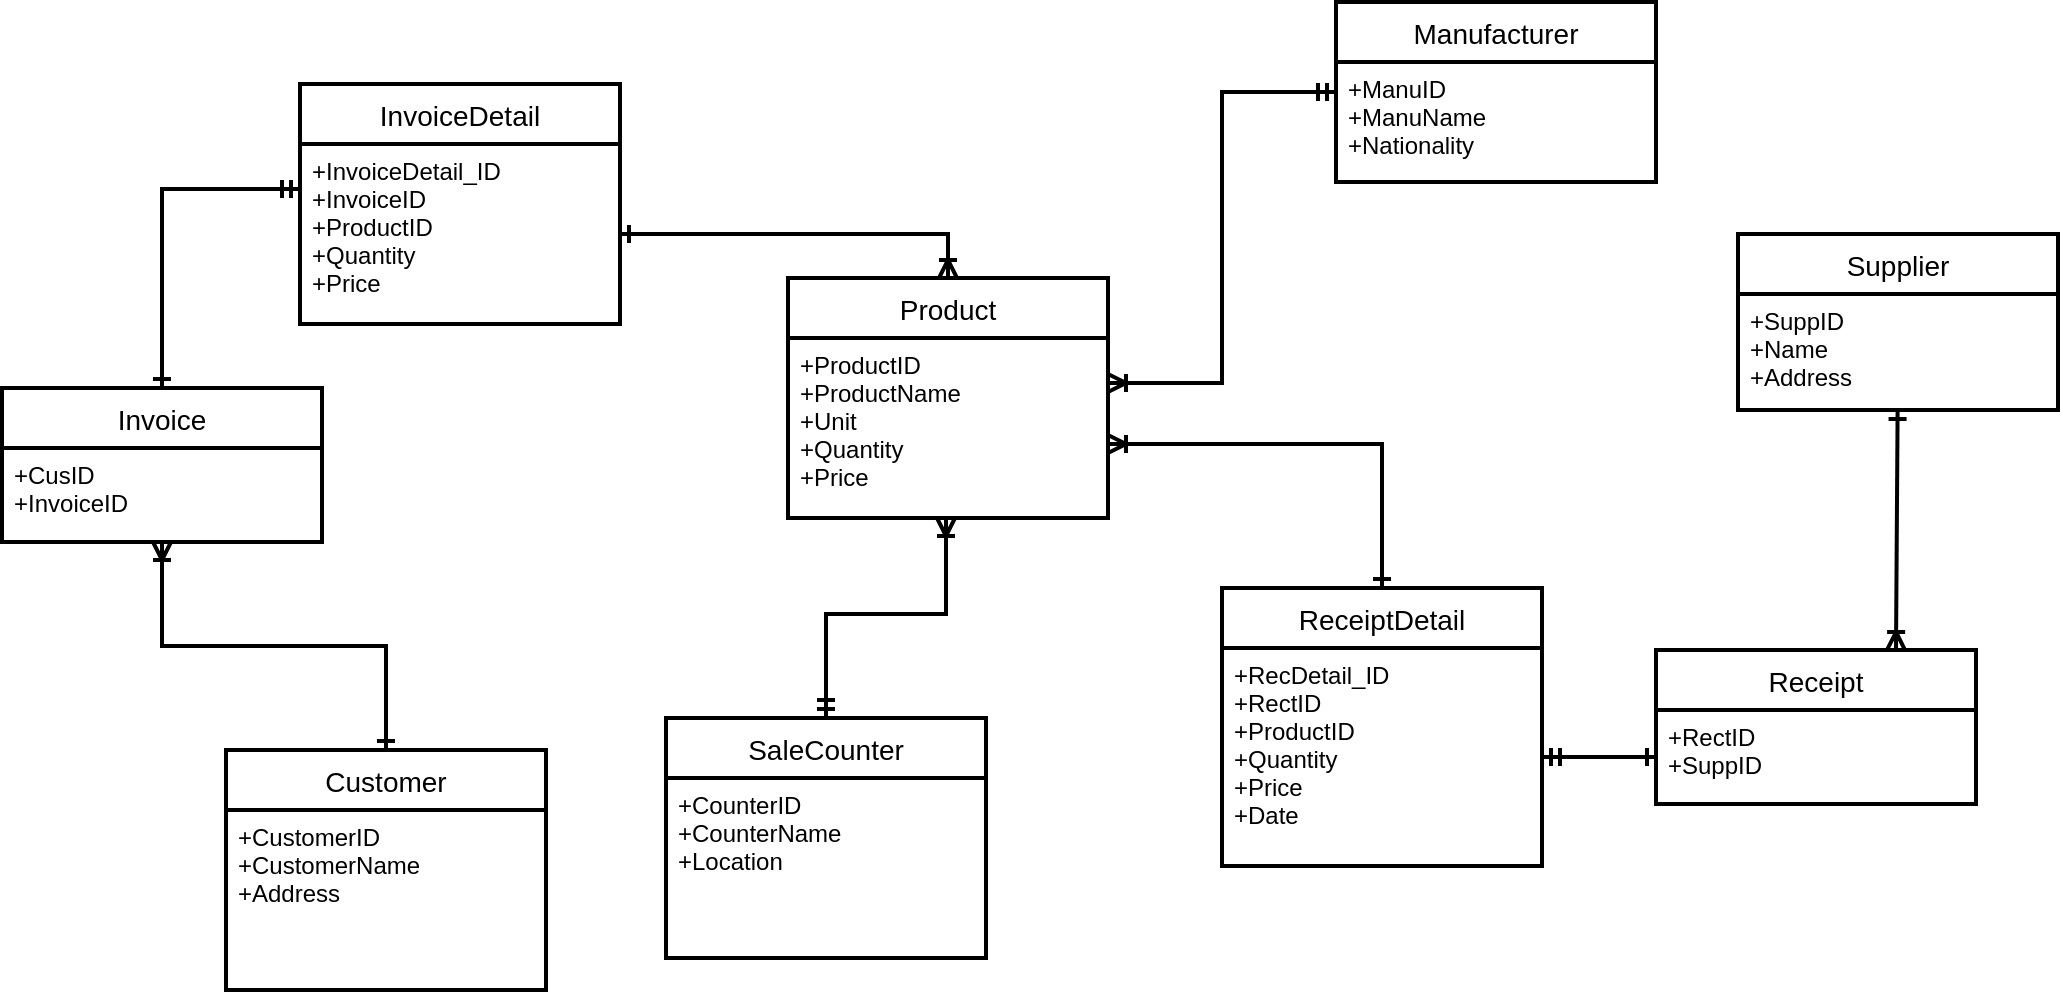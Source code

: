 <mxfile version="18.0.8" type="device"><diagram id="R2lEEEUBdFMjLlhIrx00" name="Page-1"><mxGraphModel dx="744" dy="632" grid="0" gridSize="6" guides="1" tooltips="1" connect="1" arrows="1" fold="1" page="1" pageScale="1" pageWidth="1654" pageHeight="2336" background="none" math="0" shadow="0" extFonts="Permanent Marker^https://fonts.googleapis.com/css?family=Permanent+Marker"><root><mxCell id="0"/><mxCell id="1" parent="0"/><mxCell id="C-vyLk0tnHw3VtMMgP7b-12" value="" style="edgeStyle=orthogonalEdgeStyle;endArrow=ERmandOne;startArrow=ERoneToMany;endFill=0;startFill=0;rounded=0;entryX=0;entryY=0.25;entryDx=0;entryDy=0;exitX=1;exitY=0.25;exitDx=0;exitDy=0;jumpSize=8;strokeWidth=2;" parent="1" source="yiXRdtwXuhn-AQQuLCiY-2" target="yiXRdtwXuhn-AQQuLCiY-4" edge="1"><mxGeometry width="100" height="100" relative="1" as="geometry"><mxPoint x="364" y="227" as="sourcePoint"/><mxPoint x="451" y="500" as="targetPoint"/></mxGeometry></mxCell><mxCell id="yiXRdtwXuhn-AQQuLCiY-72" style="edgeStyle=orthogonalEdgeStyle;rounded=0;jumpSize=8;orthogonalLoop=1;jettySize=auto;html=1;entryX=0.5;entryY=0;entryDx=0;entryDy=0;startArrow=ERoneToMany;startFill=0;endArrow=ERone;endFill=0;strokeWidth=2;" parent="1" source="yiXRdtwXuhn-AQQuLCiY-1" target="yiXRdtwXuhn-AQQuLCiY-70" edge="1"><mxGeometry relative="1" as="geometry"><Array as="points"><mxPoint x="1164" y="289"/></Array></mxGeometry></mxCell><mxCell id="yiXRdtwXuhn-AQQuLCiY-1" value="Product" style="swimlane;childLayout=stackLayout;horizontal=1;startSize=30;horizontalStack=0;rounded=0;fontSize=14;fontStyle=0;strokeWidth=2;resizeParent=0;resizeLast=1;shadow=0;dashed=0;align=center;sketch=0;fillColor=default;gradientColor=none;swimlaneLine=1;" parent="1" vertex="1"><mxGeometry x="867" y="206" width="160" height="120" as="geometry"/></mxCell><mxCell id="yiXRdtwXuhn-AQQuLCiY-2" value="+ProductID&#10;+ProductName&#10;+Unit&#10;+Quantity&#10;+Price" style="align=left;strokeColor=none;fillColor=none;spacingLeft=4;fontSize=12;verticalAlign=top;resizable=0;rotatable=0;part=1;rounded=0;shadow=0;sketch=0;" parent="yiXRdtwXuhn-AQQuLCiY-1" vertex="1"><mxGeometry y="30" width="160" height="90" as="geometry"/></mxCell><mxCell id="yiXRdtwXuhn-AQQuLCiY-3" value="Manufacturer" style="swimlane;childLayout=stackLayout;horizontal=1;startSize=30;horizontalStack=0;rounded=0;fontSize=14;fontStyle=0;strokeWidth=2;resizeParent=0;resizeLast=1;shadow=0;dashed=0;align=center;sketch=0;fillColor=default;gradientColor=none;" parent="1" vertex="1"><mxGeometry x="1141" y="68" width="160" height="90" as="geometry"/></mxCell><mxCell id="yiXRdtwXuhn-AQQuLCiY-4" value="+ManuID&#10;+ManuName&#10;+Nationality" style="align=left;strokeColor=none;fillColor=none;spacingLeft=4;fontSize=12;verticalAlign=top;resizable=0;rotatable=0;part=1;rounded=0;shadow=0;sketch=0;" parent="yiXRdtwXuhn-AQQuLCiY-3" vertex="1"><mxGeometry y="30" width="160" height="60" as="geometry"/></mxCell><mxCell id="yiXRdtwXuhn-AQQuLCiY-5" value="Supplier" style="swimlane;childLayout=stackLayout;horizontal=1;startSize=30;horizontalStack=0;rounded=0;fontSize=14;fontStyle=0;strokeWidth=2;resizeParent=0;resizeLast=1;shadow=0;dashed=0;align=center;sketch=0;fillColor=default;gradientColor=none;" parent="1" vertex="1"><mxGeometry x="1342" y="184" width="160" height="88" as="geometry"/></mxCell><mxCell id="yiXRdtwXuhn-AQQuLCiY-6" value="+SuppID&#10;+Name&#10;+Address" style="align=left;strokeColor=none;fillColor=none;spacingLeft=4;fontSize=12;verticalAlign=top;resizable=0;rotatable=0;part=1;rounded=0;shadow=0;sketch=0;" parent="yiXRdtwXuhn-AQQuLCiY-5" vertex="1"><mxGeometry y="30" width="160" height="58" as="geometry"/></mxCell><mxCell id="yiXRdtwXuhn-AQQuLCiY-8" value="Receipt" style="swimlane;childLayout=stackLayout;horizontal=1;startSize=30;horizontalStack=0;rounded=0;fontSize=14;fontStyle=0;strokeWidth=2;resizeParent=0;resizeLast=1;shadow=0;dashed=0;align=center;sketch=0;fillColor=default;gradientColor=none;swimlaneLine=1;" parent="1" vertex="1"><mxGeometry x="1301" y="392" width="160" height="77" as="geometry"/></mxCell><mxCell id="yiXRdtwXuhn-AQQuLCiY-76" style="edgeStyle=none;rounded=0;jumpSize=8;orthogonalLoop=1;jettySize=auto;html=1;startArrow=ERzeroToMany;startFill=0;endArrow=ERzeroToMany;endFill=0;strokeWidth=2;" parent="yiXRdtwXuhn-AQQuLCiY-8" source="yiXRdtwXuhn-AQQuLCiY-9" target="yiXRdtwXuhn-AQQuLCiY-8" edge="1"><mxGeometry relative="1" as="geometry"/></mxCell><mxCell id="yiXRdtwXuhn-AQQuLCiY-9" value="+RectID&#10;+SuppID&#10;" style="align=left;strokeColor=none;fillColor=none;spacingLeft=4;fontSize=12;verticalAlign=top;resizable=0;rotatable=0;part=1;rounded=0;shadow=0;sketch=0;" parent="yiXRdtwXuhn-AQQuLCiY-8" vertex="1"><mxGeometry y="30" width="160" height="47" as="geometry"/></mxCell><mxCell id="yiXRdtwXuhn-AQQuLCiY-75" style="edgeStyle=orthogonalEdgeStyle;rounded=0;jumpSize=8;orthogonalLoop=1;jettySize=auto;html=1;startArrow=ERmandOne;startFill=0;endArrow=ERoneToMany;endFill=0;strokeWidth=2;" parent="1" source="yiXRdtwXuhn-AQQuLCiY-30" target="yiXRdtwXuhn-AQQuLCiY-2" edge="1"><mxGeometry relative="1" as="geometry"><Array as="points"><mxPoint x="886" y="374"/><mxPoint x="946" y="374"/></Array></mxGeometry></mxCell><mxCell id="yiXRdtwXuhn-AQQuLCiY-30" value="SaleCounter" style="swimlane;childLayout=stackLayout;horizontal=1;startSize=30;horizontalStack=0;rounded=0;fontSize=14;fontStyle=0;strokeWidth=2;resizeParent=0;resizeLast=1;shadow=0;dashed=0;align=center;sketch=0;fillColor=default;gradientColor=none;" parent="1" vertex="1"><mxGeometry x="806" y="426" width="160" height="120" as="geometry"/></mxCell><mxCell id="yiXRdtwXuhn-AQQuLCiY-31" value="+CounterID&#10;+CounterName&#10;+Location" style="align=left;strokeColor=none;fillColor=none;spacingLeft=4;fontSize=12;verticalAlign=top;resizable=0;rotatable=0;part=1;rounded=0;shadow=0;sketch=0;" parent="yiXRdtwXuhn-AQQuLCiY-30" vertex="1"><mxGeometry y="30" width="160" height="90" as="geometry"/></mxCell><mxCell id="yiXRdtwXuhn-AQQuLCiY-33" style="rounded=0;jumpSize=8;orthogonalLoop=1;jettySize=auto;html=1;entryX=0.75;entryY=0;entryDx=0;entryDy=0;startArrow=ERone;startFill=0;endArrow=ERoneToMany;endFill=0;strokeWidth=2;" parent="1" source="yiXRdtwXuhn-AQQuLCiY-6" target="yiXRdtwXuhn-AQQuLCiY-8" edge="1"><mxGeometry relative="1" as="geometry"/></mxCell><mxCell id="yiXRdtwXuhn-AQQuLCiY-50" style="edgeStyle=orthogonalEdgeStyle;rounded=0;jumpSize=8;orthogonalLoop=1;jettySize=auto;html=1;startArrow=ERone;startFill=0;endArrow=ERoneToMany;endFill=0;strokeWidth=2;" parent="1" source="yiXRdtwXuhn-AQQuLCiY-42" target="yiXRdtwXuhn-AQQuLCiY-44" edge="1"><mxGeometry relative="1" as="geometry"/></mxCell><mxCell id="yiXRdtwXuhn-AQQuLCiY-42" value="Customer" style="swimlane;childLayout=stackLayout;horizontal=1;startSize=30;horizontalStack=0;rounded=0;fontSize=14;fontStyle=0;strokeWidth=2;resizeParent=0;resizeLast=1;shadow=0;dashed=0;align=center;sketch=0;fillColor=default;gradientColor=none;" parent="1" vertex="1"><mxGeometry x="586" y="442" width="160" height="120" as="geometry"/></mxCell><mxCell id="yiXRdtwXuhn-AQQuLCiY-43" value="+CustomerID&#10;+CustomerName&#10;+Address" style="align=left;strokeColor=none;fillColor=none;spacingLeft=4;fontSize=12;verticalAlign=top;resizable=0;rotatable=0;part=1;rounded=0;shadow=0;sketch=0;" parent="yiXRdtwXuhn-AQQuLCiY-42" vertex="1"><mxGeometry y="30" width="160" height="90" as="geometry"/></mxCell><mxCell id="yiXRdtwXuhn-AQQuLCiY-60" style="edgeStyle=orthogonalEdgeStyle;rounded=0;jumpSize=8;orthogonalLoop=1;jettySize=auto;html=1;entryX=0;entryY=0.25;entryDx=0;entryDy=0;startArrow=ERone;startFill=0;endArrow=ERmandOne;endFill=0;strokeWidth=2;" parent="1" source="yiXRdtwXuhn-AQQuLCiY-44" target="yiXRdtwXuhn-AQQuLCiY-57" edge="1"><mxGeometry relative="1" as="geometry"/></mxCell><mxCell id="yiXRdtwXuhn-AQQuLCiY-44" value="Invoice" style="swimlane;childLayout=stackLayout;horizontal=1;startSize=30;horizontalStack=0;rounded=1;fontSize=14;fontStyle=0;strokeWidth=2;resizeParent=0;resizeLast=1;shadow=0;dashed=0;align=center;sketch=0;fillColor=default;gradientColor=none;arcSize=0;" parent="1" vertex="1"><mxGeometry x="474" y="261" width="160" height="77" as="geometry"/></mxCell><mxCell id="yiXRdtwXuhn-AQQuLCiY-45" value="+CusID&#10;+InvoiceID" style="align=left;strokeColor=none;fillColor=none;spacingLeft=4;fontSize=12;verticalAlign=top;resizable=0;rotatable=0;part=1;rounded=0;shadow=0;sketch=0;" parent="yiXRdtwXuhn-AQQuLCiY-44" vertex="1"><mxGeometry y="30" width="160" height="47" as="geometry"/></mxCell><mxCell id="yiXRdtwXuhn-AQQuLCiY-56" value="InvoiceDetail" style="swimlane;childLayout=stackLayout;horizontal=1;startSize=30;horizontalStack=0;rounded=1;fontSize=14;fontStyle=0;strokeWidth=2;resizeParent=0;resizeLast=1;shadow=0;dashed=0;align=center;sketch=0;fillColor=default;gradientColor=none;arcSize=0;" parent="1" vertex="1"><mxGeometry x="623" y="109" width="160" height="120" as="geometry"/></mxCell><mxCell id="yiXRdtwXuhn-AQQuLCiY-57" value="+InvoiceDetail_ID&#10;+InvoiceID&#10;+ProductID &#10;+Quantity&#10;+Price" style="align=left;strokeColor=none;fillColor=none;spacingLeft=4;fontSize=12;verticalAlign=top;resizable=0;rotatable=0;part=1;rounded=0;shadow=0;sketch=0;" parent="yiXRdtwXuhn-AQQuLCiY-56" vertex="1"><mxGeometry y="30" width="160" height="90" as="geometry"/></mxCell><mxCell id="yiXRdtwXuhn-AQQuLCiY-58" style="edgeStyle=orthogonalEdgeStyle;rounded=0;jumpSize=8;orthogonalLoop=1;jettySize=auto;html=1;entryX=0.5;entryY=0;entryDx=0;entryDy=0;startArrow=ERone;startFill=0;endArrow=ERoneToMany;endFill=0;strokeWidth=2;" parent="1" source="yiXRdtwXuhn-AQQuLCiY-57" target="yiXRdtwXuhn-AQQuLCiY-1" edge="1"><mxGeometry relative="1" as="geometry"/></mxCell><mxCell id="yiXRdtwXuhn-AQQuLCiY-70" value="ReceiptDetail" style="swimlane;childLayout=stackLayout;horizontal=1;startSize=30;horizontalStack=0;rounded=0;fontSize=14;fontStyle=0;strokeWidth=2;resizeParent=0;resizeLast=1;shadow=0;dashed=0;align=center;sketch=0;fillColor=default;gradientColor=none;swimlaneLine=1;" parent="1" vertex="1"><mxGeometry x="1084" y="361" width="160" height="139" as="geometry"/></mxCell><mxCell id="yiXRdtwXuhn-AQQuLCiY-71" value="+RecDetail_ID&#10;+RectID&#10;+ProductID&#10;+Quantity&#10;+Price&#10;+Date" style="align=left;strokeColor=none;fillColor=none;spacingLeft=4;fontSize=12;verticalAlign=top;resizable=0;rotatable=0;part=1;rounded=0;shadow=0;sketch=0;" parent="yiXRdtwXuhn-AQQuLCiY-70" vertex="1"><mxGeometry y="30" width="160" height="109" as="geometry"/></mxCell><mxCell id="yiXRdtwXuhn-AQQuLCiY-74" style="rounded=0;jumpSize=8;orthogonalLoop=1;jettySize=auto;html=1;entryX=0;entryY=0.5;entryDx=0;entryDy=0;startArrow=ERmandOne;startFill=0;endArrow=ERone;endFill=0;strokeWidth=2;" parent="1" source="yiXRdtwXuhn-AQQuLCiY-71" target="yiXRdtwXuhn-AQQuLCiY-9" edge="1"><mxGeometry relative="1" as="geometry"/></mxCell></root></mxGraphModel></diagram></mxfile>